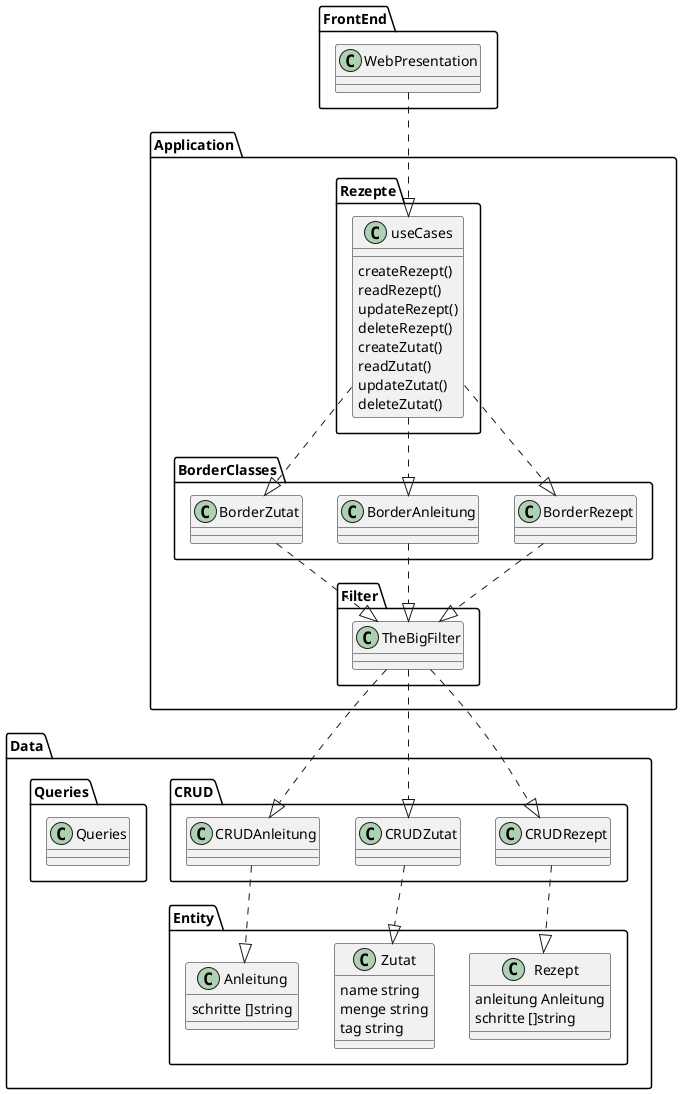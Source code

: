 @startuml
' Classes

package FrontEnd {
    class WebPresentation
}

package "Application"{

    package Rezepte{
        class useCases{
            createRezept()
            readRezept()
            updateRezept()
            deleteRezept()
            createZutat()
            readZutat()
            updateZutat()
            deleteZutat()
        }
    }

    package "Filter"{
        class TheBigFilter
    }
    package "BorderClasses"{
        class BorderRezept
        class BorderAnleitung
        class BorderZutat
    }
}

package "Data"{
    package "Entity"{

        class Rezept{
            anleitung Anleitung
            schritte []string
        }

        class Zutat{
            name string
            menge string
            tag string
        }

        class Anleitung{
            schritte []string
        }
    }

    package "CRUD"{
        class CRUDAnleitung{
        }

        class CRUDRezept{
        }

        class CRUDZutat{
        }
    }

    package "Queries"{
        class Queries
    }
}

'Relations

CRUDAnleitung ..|> Anleitung
CRUDRezept ..|> Rezept
CRUDZutat ..|> Zutat

TheBigFilter ..|> CRUDAnleitung
TheBigFilter ..|> CRUDRezept
TheBigFilter ..|> CRUDZutat

BorderZutat ..|> TheBigFilter
BorderRezept ..|> TheBigFilter
BorderAnleitung ..|> TheBigFilter

useCases ..|> BorderZutat
useCases ..|> BorderRezept
useCases ..|> BorderAnleitung

WebPresentation ..|> useCases

@enduml